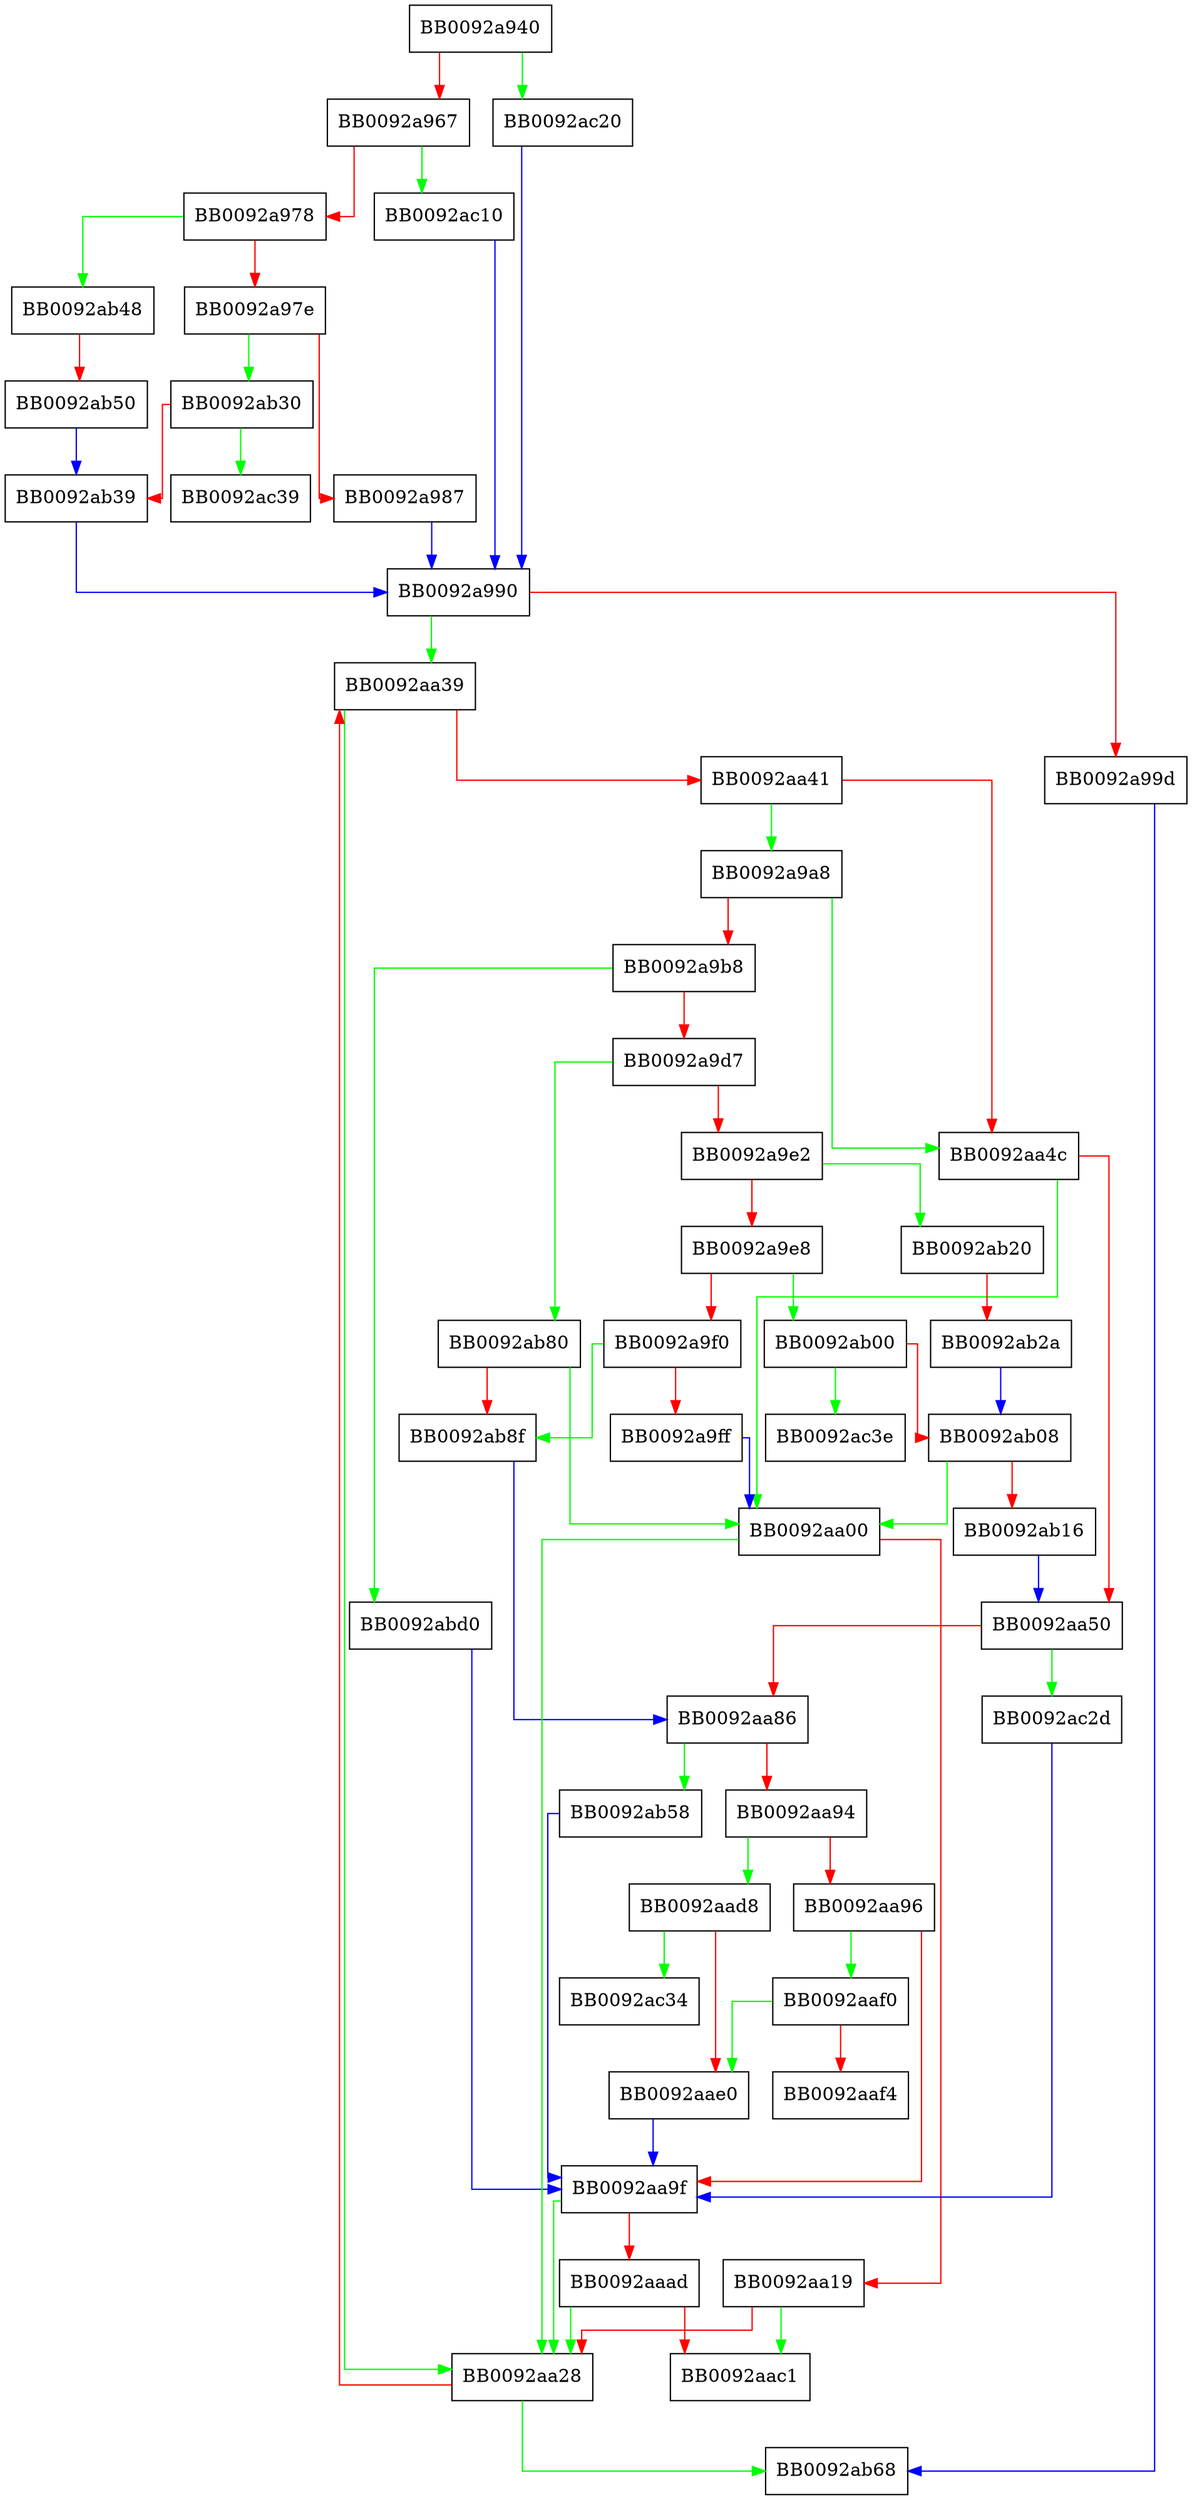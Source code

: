 digraph linear_search_fdes {
  node [shape="box"];
  graph [splines=ortho];
  BB0092a940 -> BB0092ac20 [color="green"];
  BB0092a940 -> BB0092a967 [color="red"];
  BB0092a967 -> BB0092ac10 [color="green"];
  BB0092a967 -> BB0092a978 [color="red"];
  BB0092a978 -> BB0092ab48 [color="green"];
  BB0092a978 -> BB0092a97e [color="red"];
  BB0092a97e -> BB0092ab30 [color="green"];
  BB0092a97e -> BB0092a987 [color="red"];
  BB0092a987 -> BB0092a990 [color="blue"];
  BB0092a990 -> BB0092aa39 [color="green"];
  BB0092a990 -> BB0092a99d [color="red"];
  BB0092a99d -> BB0092ab68 [color="blue"];
  BB0092a9a8 -> BB0092aa4c [color="green"];
  BB0092a9a8 -> BB0092a9b8 [color="red"];
  BB0092a9b8 -> BB0092abd0 [color="green"];
  BB0092a9b8 -> BB0092a9d7 [color="red"];
  BB0092a9d7 -> BB0092ab80 [color="green"];
  BB0092a9d7 -> BB0092a9e2 [color="red"];
  BB0092a9e2 -> BB0092ab20 [color="green"];
  BB0092a9e2 -> BB0092a9e8 [color="red"];
  BB0092a9e8 -> BB0092ab00 [color="green"];
  BB0092a9e8 -> BB0092a9f0 [color="red"];
  BB0092a9f0 -> BB0092ab8f [color="green"];
  BB0092a9f0 -> BB0092a9ff [color="red"];
  BB0092a9ff -> BB0092aa00 [color="blue"];
  BB0092aa00 -> BB0092aa28 [color="green"];
  BB0092aa00 -> BB0092aa19 [color="red"];
  BB0092aa19 -> BB0092aac1 [color="green"];
  BB0092aa19 -> BB0092aa28 [color="red"];
  BB0092aa28 -> BB0092ab68 [color="green"];
  BB0092aa28 -> BB0092aa39 [color="red"];
  BB0092aa39 -> BB0092aa28 [color="green"];
  BB0092aa39 -> BB0092aa41 [color="red"];
  BB0092aa41 -> BB0092a9a8 [color="green"];
  BB0092aa41 -> BB0092aa4c [color="red"];
  BB0092aa4c -> BB0092aa00 [color="green"];
  BB0092aa4c -> BB0092aa50 [color="red"];
  BB0092aa50 -> BB0092ac2d [color="green"];
  BB0092aa50 -> BB0092aa86 [color="red"];
  BB0092aa86 -> BB0092ab58 [color="green"];
  BB0092aa86 -> BB0092aa94 [color="red"];
  BB0092aa94 -> BB0092aad8 [color="green"];
  BB0092aa94 -> BB0092aa96 [color="red"];
  BB0092aa96 -> BB0092aaf0 [color="green"];
  BB0092aa96 -> BB0092aa9f [color="red"];
  BB0092aa9f -> BB0092aa28 [color="green"];
  BB0092aa9f -> BB0092aaad [color="red"];
  BB0092aaad -> BB0092aa28 [color="green"];
  BB0092aaad -> BB0092aac1 [color="red"];
  BB0092aad8 -> BB0092ac34 [color="green"];
  BB0092aad8 -> BB0092aae0 [color="red"];
  BB0092aae0 -> BB0092aa9f [color="blue"];
  BB0092aaf0 -> BB0092aae0 [color="green"];
  BB0092aaf0 -> BB0092aaf4 [color="red"];
  BB0092ab00 -> BB0092ac3e [color="green"];
  BB0092ab00 -> BB0092ab08 [color="red"];
  BB0092ab08 -> BB0092aa00 [color="green"];
  BB0092ab08 -> BB0092ab16 [color="red"];
  BB0092ab16 -> BB0092aa50 [color="blue"];
  BB0092ab20 -> BB0092ab2a [color="red"];
  BB0092ab2a -> BB0092ab08 [color="blue"];
  BB0092ab30 -> BB0092ac39 [color="green"];
  BB0092ab30 -> BB0092ab39 [color="red"];
  BB0092ab39 -> BB0092a990 [color="blue"];
  BB0092ab48 -> BB0092ab50 [color="red"];
  BB0092ab50 -> BB0092ab39 [color="blue"];
  BB0092ab58 -> BB0092aa9f [color="blue"];
  BB0092ab80 -> BB0092aa00 [color="green"];
  BB0092ab80 -> BB0092ab8f [color="red"];
  BB0092ab8f -> BB0092aa86 [color="blue"];
  BB0092abd0 -> BB0092aa9f [color="blue"];
  BB0092ac10 -> BB0092a990 [color="blue"];
  BB0092ac20 -> BB0092a990 [color="blue"];
  BB0092ac2d -> BB0092aa9f [color="blue"];
}